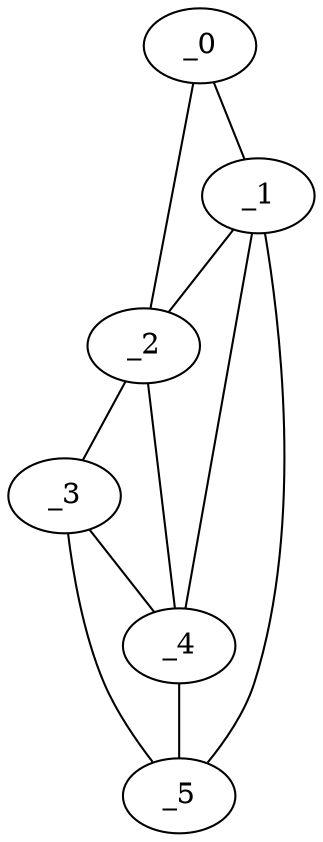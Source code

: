 graph "obj56__155.gxl" {
	_0	 [x=24,
		y=29];
	_1	 [x=39,
		y=38];
	_0 -- _1	 [valence=1];
	_2	 [x=90,
		y=22];
	_0 -- _2	 [valence=1];
	_1 -- _2	 [valence=2];
	_4	 [x=97,
		y=34];
	_1 -- _4	 [valence=2];
	_5	 [x=121,
		y=83];
	_1 -- _5	 [valence=1];
	_3	 [x=96,
		y=24];
	_2 -- _3	 [valence=1];
	_2 -- _4	 [valence=1];
	_3 -- _4	 [valence=2];
	_3 -- _5	 [valence=1];
	_4 -- _5	 [valence=1];
}
